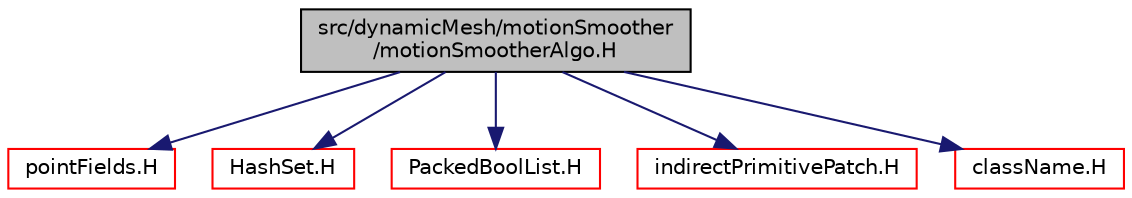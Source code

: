 digraph "src/dynamicMesh/motionSmoother/motionSmootherAlgo.H"
{
  bgcolor="transparent";
  edge [fontname="Helvetica",fontsize="10",labelfontname="Helvetica",labelfontsize="10"];
  node [fontname="Helvetica",fontsize="10",shape=record];
  Node0 [label="src/dynamicMesh/motionSmoother\l/motionSmootherAlgo.H",height=0.2,width=0.4,color="black", fillcolor="grey75", style="filled", fontcolor="black"];
  Node0 -> Node1 [color="midnightblue",fontsize="10",style="solid",fontname="Helvetica"];
  Node1 [label="pointFields.H",height=0.2,width=0.4,color="red",URL="$a10595.html"];
  Node0 -> Node243 [color="midnightblue",fontsize="10",style="solid",fontname="Helvetica"];
  Node243 [label="HashSet.H",height=0.2,width=0.4,color="red",URL="$a09173.html"];
  Node0 -> Node267 [color="midnightblue",fontsize="10",style="solid",fontname="Helvetica"];
  Node267 [label="PackedBoolList.H",height=0.2,width=0.4,color="red",URL="$a09398.html"];
  Node0 -> Node295 [color="midnightblue",fontsize="10",style="solid",fontname="Helvetica"];
  Node295 [label="indirectPrimitivePatch.H",height=0.2,width=0.4,color="red",URL="$a12755.html"];
  Node0 -> Node53 [color="midnightblue",fontsize="10",style="solid",fontname="Helvetica"];
  Node53 [label="className.H",height=0.2,width=0.4,color="red",URL="$a10052.html",tooltip="Macro definitions for declaring ClassName(), NamespaceName(), etc. "];
}
